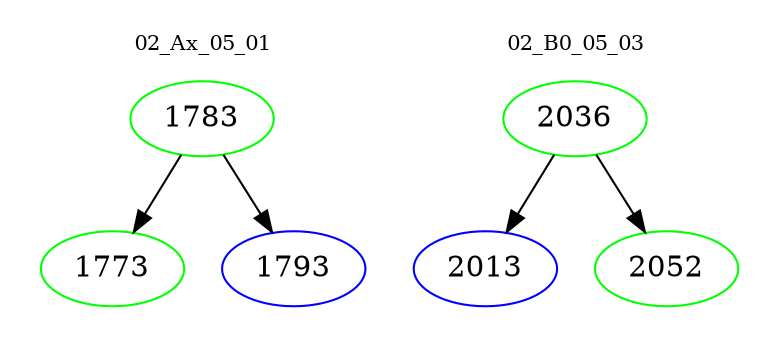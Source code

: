 digraph{
subgraph cluster_0 {
color = white
label = "02_Ax_05_01";
fontsize=10;
T0_1783 [label="1783", color="green"]
T0_1783 -> T0_1773 [color="black"]
T0_1773 [label="1773", color="green"]
T0_1783 -> T0_1793 [color="black"]
T0_1793 [label="1793", color="blue"]
}
subgraph cluster_1 {
color = white
label = "02_B0_05_03";
fontsize=10;
T1_2036 [label="2036", color="green"]
T1_2036 -> T1_2013 [color="black"]
T1_2013 [label="2013", color="blue"]
T1_2036 -> T1_2052 [color="black"]
T1_2052 [label="2052", color="green"]
}
}
